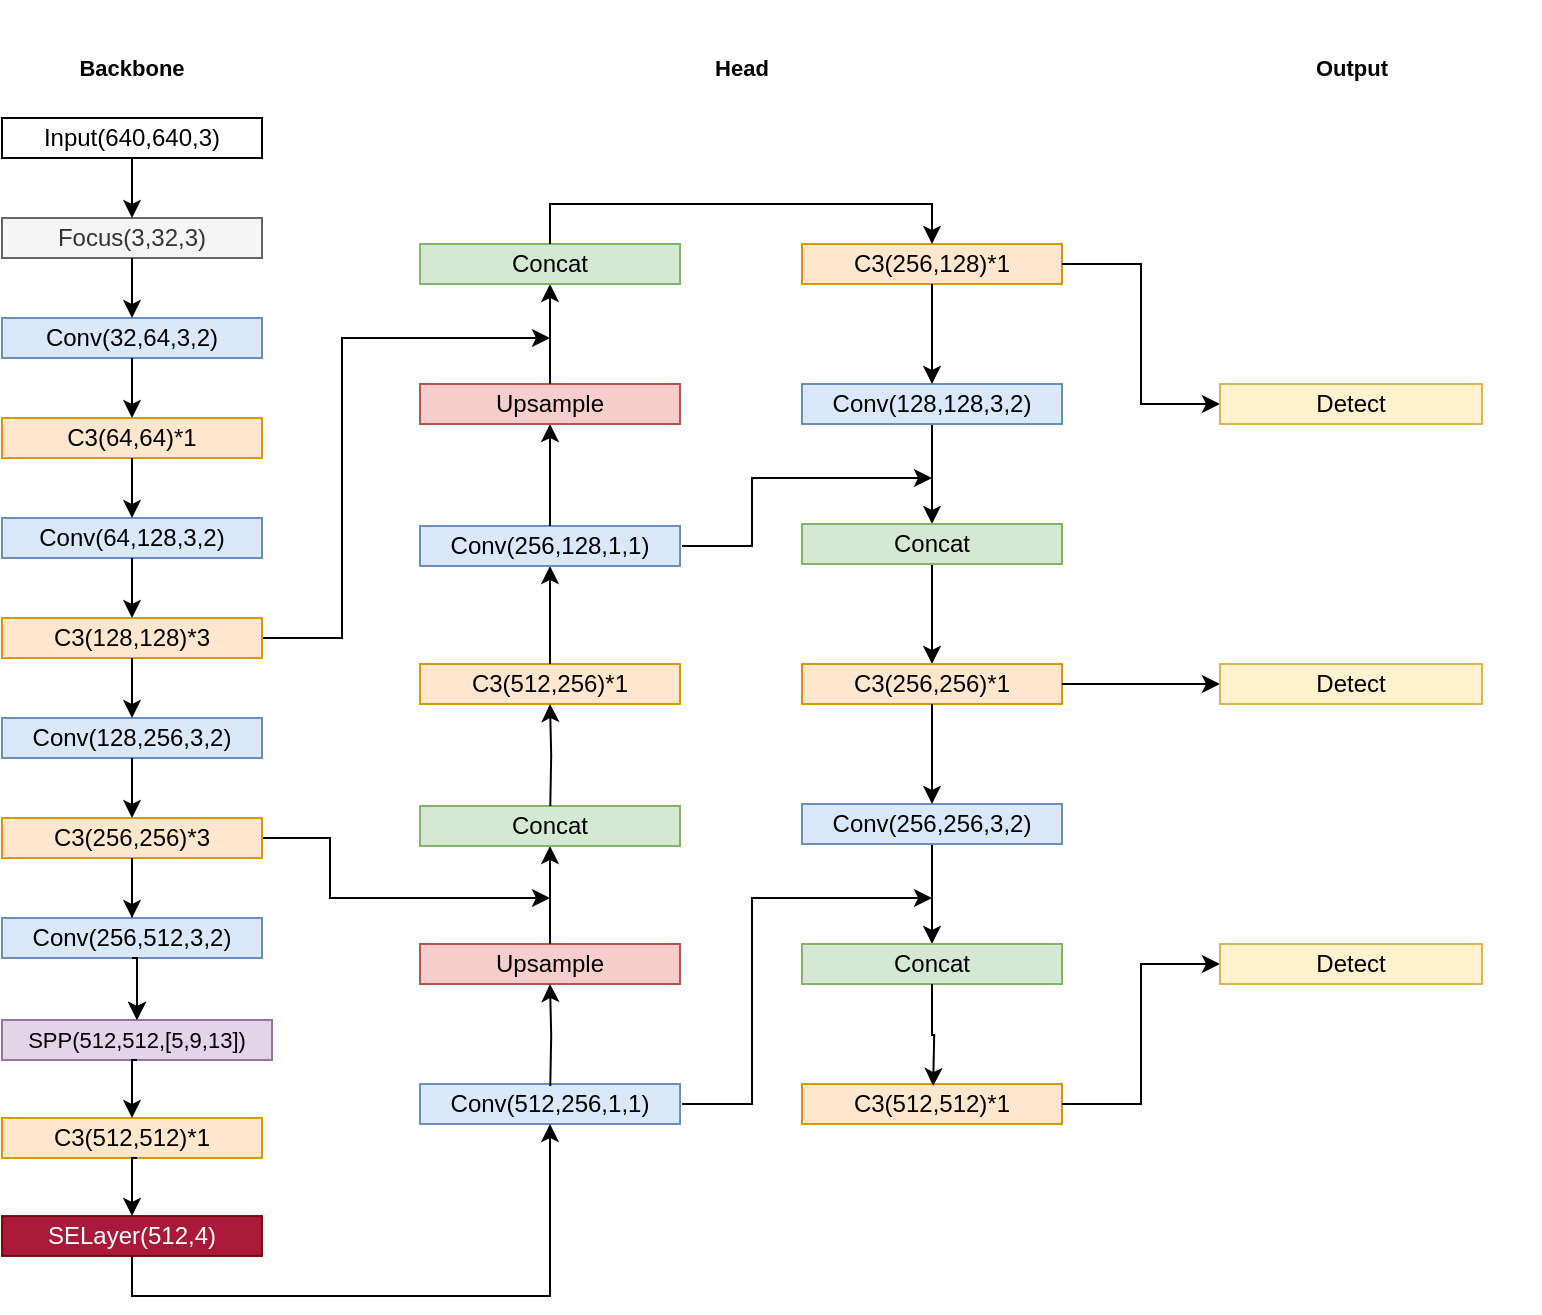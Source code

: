 <mxfile version="17.4.5" type="github">
  <diagram id="c4dD5m3eZ78O99NW7Sv5" name="第 1 页">
    <mxGraphModel dx="1238" dy="1022" grid="0" gridSize="10" guides="1" tooltips="1" connect="1" arrows="1" fold="1" page="0" pageScale="1" pageWidth="827" pageHeight="1169" math="0" shadow="0">
      <root>
        <mxCell id="0" />
        <mxCell id="1" parent="0" />
        <mxCell id="M7tG_Qng9T_QMlYk3fe1-77" value="" style="group" parent="1" vertex="1" connectable="0">
          <mxGeometry x="229" y="-25" width="769" height="579" as="geometry" />
        </mxCell>
        <mxCell id="M7tG_Qng9T_QMlYk3fe1-52" value="" style="group" parent="M7tG_Qng9T_QMlYk3fe1-77" vertex="1" connectable="0">
          <mxGeometry x="209" y="122" width="130" height="440" as="geometry" />
        </mxCell>
        <mxCell id="M7tG_Qng9T_QMlYk3fe1-26" value="Conv(512,256,1,1)" style="rounded=0;whiteSpace=wrap;html=1;fillColor=#dae8fc;strokeColor=#6c8ebf;" parent="M7tG_Qng9T_QMlYk3fe1-52" vertex="1">
          <mxGeometry y="420" width="130" height="20" as="geometry" />
        </mxCell>
        <mxCell id="M7tG_Qng9T_QMlYk3fe1-27" value="Upsample" style="rounded=0;whiteSpace=wrap;html=1;fillColor=#f8cecc;strokeColor=#b85450;" parent="M7tG_Qng9T_QMlYk3fe1-52" vertex="1">
          <mxGeometry y="350" width="130" height="20" as="geometry" />
        </mxCell>
        <mxCell id="M7tG_Qng9T_QMlYk3fe1-58" style="edgeStyle=orthogonalEdgeStyle;rounded=0;orthogonalLoop=1;jettySize=auto;html=1;exitX=0.5;exitY=0;exitDx=0;exitDy=0;entryX=0.5;entryY=1;entryDx=0;entryDy=0;fontSize=11;" parent="M7tG_Qng9T_QMlYk3fe1-52" source="M7tG_Qng9T_QMlYk3fe1-27" target="M7tG_Qng9T_QMlYk3fe1-29" edge="1">
          <mxGeometry relative="1" as="geometry" />
        </mxCell>
        <mxCell id="M7tG_Qng9T_QMlYk3fe1-29" value="Concat" style="rounded=0;whiteSpace=wrap;html=1;fillColor=#d5e8d4;strokeColor=#82b366;" parent="M7tG_Qng9T_QMlYk3fe1-52" vertex="1">
          <mxGeometry y="281" width="130" height="20" as="geometry" />
        </mxCell>
        <mxCell id="M7tG_Qng9T_QMlYk3fe1-30" value="C3(512,256)*1" style="rounded=0;whiteSpace=wrap;html=1;fillColor=#ffe6cc;strokeColor=#d79b00;" parent="M7tG_Qng9T_QMlYk3fe1-52" vertex="1">
          <mxGeometry y="210" width="130" height="20" as="geometry" />
        </mxCell>
        <mxCell id="M7tG_Qng9T_QMlYk3fe1-56" style="edgeStyle=orthogonalEdgeStyle;rounded=0;orthogonalLoop=1;jettySize=auto;html=1;fontSize=11;entryX=0.5;entryY=1;entryDx=0;entryDy=0;" parent="M7tG_Qng9T_QMlYk3fe1-52" source="M7tG_Qng9T_QMlYk3fe1-30" target="M7tG_Qng9T_QMlYk3fe1-31" edge="1">
          <mxGeometry relative="1" as="geometry" />
        </mxCell>
        <mxCell id="M7tG_Qng9T_QMlYk3fe1-31" value="Conv(256,128,1,1)" style="rounded=0;whiteSpace=wrap;html=1;fillColor=#dae8fc;strokeColor=#6c8ebf;" parent="M7tG_Qng9T_QMlYk3fe1-52" vertex="1">
          <mxGeometry y="141" width="130" height="20" as="geometry" />
        </mxCell>
        <mxCell id="M7tG_Qng9T_QMlYk3fe1-55" style="edgeStyle=orthogonalEdgeStyle;rounded=0;orthogonalLoop=1;jettySize=auto;html=1;exitX=0.5;exitY=0;exitDx=0;exitDy=0;entryX=0.5;entryY=1;entryDx=0;entryDy=0;fontSize=11;" parent="M7tG_Qng9T_QMlYk3fe1-52" source="M7tG_Qng9T_QMlYk3fe1-31" target="M7tG_Qng9T_QMlYk3fe1-32" edge="1">
          <mxGeometry relative="1" as="geometry" />
        </mxCell>
        <mxCell id="M7tG_Qng9T_QMlYk3fe1-32" value="Upsample" style="rounded=0;whiteSpace=wrap;html=1;fillColor=#f8cecc;strokeColor=#b85450;" parent="M7tG_Qng9T_QMlYk3fe1-52" vertex="1">
          <mxGeometry y="70" width="130" height="20" as="geometry" />
        </mxCell>
        <mxCell id="M7tG_Qng9T_QMlYk3fe1-54" style="edgeStyle=orthogonalEdgeStyle;rounded=0;orthogonalLoop=1;jettySize=auto;html=1;exitX=0.5;exitY=0;exitDx=0;exitDy=0;entryX=0.5;entryY=1;entryDx=0;entryDy=0;fontSize=11;" parent="M7tG_Qng9T_QMlYk3fe1-52" source="M7tG_Qng9T_QMlYk3fe1-32" target="M7tG_Qng9T_QMlYk3fe1-33" edge="1">
          <mxGeometry relative="1" as="geometry" />
        </mxCell>
        <mxCell id="M7tG_Qng9T_QMlYk3fe1-33" value="Concat" style="rounded=0;whiteSpace=wrap;html=1;fillColor=#d5e8d4;strokeColor=#82b366;" parent="M7tG_Qng9T_QMlYk3fe1-52" vertex="1">
          <mxGeometry width="130" height="20" as="geometry" />
        </mxCell>
        <mxCell id="M7tG_Qng9T_QMlYk3fe1-53" value="" style="group" parent="M7tG_Qng9T_QMlYk3fe1-77" vertex="1" connectable="0">
          <mxGeometry x="400" y="122" width="130" height="440" as="geometry" />
        </mxCell>
        <mxCell id="M7tG_Qng9T_QMlYk3fe1-36" value="C3(256,128)*1" style="rounded=0;whiteSpace=wrap;html=1;fillColor=#ffe6cc;strokeColor=#d79b00;" parent="M7tG_Qng9T_QMlYk3fe1-53" vertex="1">
          <mxGeometry width="130" height="20" as="geometry" />
        </mxCell>
        <mxCell id="M7tG_Qng9T_QMlYk3fe1-60" style="edgeStyle=orthogonalEdgeStyle;rounded=0;orthogonalLoop=1;jettySize=auto;html=1;exitX=0.5;exitY=1;exitDx=0;exitDy=0;entryX=0.5;entryY=0;entryDx=0;entryDy=0;fontSize=11;" parent="M7tG_Qng9T_QMlYk3fe1-53" source="M7tG_Qng9T_QMlYk3fe1-37" target="M7tG_Qng9T_QMlYk3fe1-38" edge="1">
          <mxGeometry relative="1" as="geometry" />
        </mxCell>
        <mxCell id="M7tG_Qng9T_QMlYk3fe1-37" value="Conv(128,128,3,2)" style="rounded=0;whiteSpace=wrap;html=1;fillColor=#dae8fc;strokeColor=#6c8ebf;" parent="M7tG_Qng9T_QMlYk3fe1-53" vertex="1">
          <mxGeometry y="70" width="130" height="20" as="geometry" />
        </mxCell>
        <mxCell id="M7tG_Qng9T_QMlYk3fe1-35" style="edgeStyle=orthogonalEdgeStyle;rounded=0;orthogonalLoop=1;jettySize=auto;html=1;exitX=0.5;exitY=1;exitDx=0;exitDy=0;entryX=0.5;entryY=0;entryDx=0;entryDy=0;fontSize=11;" parent="M7tG_Qng9T_QMlYk3fe1-53" source="M7tG_Qng9T_QMlYk3fe1-36" target="M7tG_Qng9T_QMlYk3fe1-37" edge="1">
          <mxGeometry relative="1" as="geometry" />
        </mxCell>
        <mxCell id="M7tG_Qng9T_QMlYk3fe1-61" style="edgeStyle=orthogonalEdgeStyle;rounded=0;orthogonalLoop=1;jettySize=auto;html=1;exitX=0.5;exitY=1;exitDx=0;exitDy=0;entryX=0.5;entryY=0;entryDx=0;entryDy=0;fontSize=11;" parent="M7tG_Qng9T_QMlYk3fe1-53" source="M7tG_Qng9T_QMlYk3fe1-38" target="M7tG_Qng9T_QMlYk3fe1-40" edge="1">
          <mxGeometry relative="1" as="geometry" />
        </mxCell>
        <mxCell id="M7tG_Qng9T_QMlYk3fe1-38" value="Concat" style="rounded=0;whiteSpace=wrap;html=1;fillColor=#d5e8d4;strokeColor=#82b366;" parent="M7tG_Qng9T_QMlYk3fe1-53" vertex="1">
          <mxGeometry y="140" width="130" height="20" as="geometry" />
        </mxCell>
        <mxCell id="M7tG_Qng9T_QMlYk3fe1-40" value="C3(256,256)*1" style="rounded=0;whiteSpace=wrap;html=1;fillColor=#ffe6cc;strokeColor=#d79b00;" parent="M7tG_Qng9T_QMlYk3fe1-53" vertex="1">
          <mxGeometry y="210" width="130" height="20" as="geometry" />
        </mxCell>
        <mxCell id="M7tG_Qng9T_QMlYk3fe1-62" style="edgeStyle=orthogonalEdgeStyle;rounded=0;orthogonalLoop=1;jettySize=auto;html=1;exitX=0.5;exitY=1;exitDx=0;exitDy=0;entryX=0.5;entryY=0;entryDx=0;entryDy=0;fontSize=11;" parent="M7tG_Qng9T_QMlYk3fe1-53" source="M7tG_Qng9T_QMlYk3fe1-41" target="M7tG_Qng9T_QMlYk3fe1-42" edge="1">
          <mxGeometry relative="1" as="geometry" />
        </mxCell>
        <mxCell id="M7tG_Qng9T_QMlYk3fe1-41" value="Conv(256,256,3,2)" style="rounded=0;whiteSpace=wrap;html=1;fillColor=#dae8fc;strokeColor=#6c8ebf;" parent="M7tG_Qng9T_QMlYk3fe1-53" vertex="1">
          <mxGeometry y="280" width="130" height="20" as="geometry" />
        </mxCell>
        <mxCell id="M7tG_Qng9T_QMlYk3fe1-39" style="edgeStyle=orthogonalEdgeStyle;rounded=0;orthogonalLoop=1;jettySize=auto;html=1;exitX=0.5;exitY=1;exitDx=0;exitDy=0;entryX=0.5;entryY=0;entryDx=0;entryDy=0;fontSize=11;" parent="M7tG_Qng9T_QMlYk3fe1-53" source="M7tG_Qng9T_QMlYk3fe1-40" target="M7tG_Qng9T_QMlYk3fe1-41" edge="1">
          <mxGeometry relative="1" as="geometry" />
        </mxCell>
        <mxCell id="M7tG_Qng9T_QMlYk3fe1-42" value="Concat" style="rounded=0;whiteSpace=wrap;html=1;fillColor=#d5e8d4;strokeColor=#82b366;" parent="M7tG_Qng9T_QMlYk3fe1-53" vertex="1">
          <mxGeometry y="350" width="130" height="20" as="geometry" />
        </mxCell>
        <mxCell id="M7tG_Qng9T_QMlYk3fe1-43" value="C3(512,512)*1" style="rounded=0;whiteSpace=wrap;html=1;fillColor=#ffe6cc;strokeColor=#d79b00;" parent="M7tG_Qng9T_QMlYk3fe1-53" vertex="1">
          <mxGeometry y="420" width="130" height="20" as="geometry" />
        </mxCell>
        <mxCell id="M7tG_Qng9T_QMlYk3fe1-57" style="edgeStyle=orthogonalEdgeStyle;rounded=0;orthogonalLoop=1;jettySize=auto;html=1;exitX=0.5;exitY=1;exitDx=0;exitDy=0;fontSize=11;entryX=0.5;entryY=1;entryDx=0;entryDy=0;" parent="M7tG_Qng9T_QMlYk3fe1-77" target="M7tG_Qng9T_QMlYk3fe1-30" edge="1">
          <mxGeometry relative="1" as="geometry">
            <mxPoint x="274.143" y="403" as="sourcePoint" />
          </mxGeometry>
        </mxCell>
        <mxCell id="M7tG_Qng9T_QMlYk3fe1-59" style="edgeStyle=orthogonalEdgeStyle;rounded=0;orthogonalLoop=1;jettySize=auto;html=1;exitX=0.5;exitY=1;exitDx=0;exitDy=0;fontSize=11;entryX=0.5;entryY=1;entryDx=0;entryDy=0;" parent="M7tG_Qng9T_QMlYk3fe1-77" target="M7tG_Qng9T_QMlYk3fe1-27" edge="1">
          <mxGeometry relative="1" as="geometry">
            <mxPoint x="274.143" y="543" as="sourcePoint" />
          </mxGeometry>
        </mxCell>
        <mxCell id="M7tG_Qng9T_QMlYk3fe1-63" style="edgeStyle=orthogonalEdgeStyle;rounded=0;orthogonalLoop=1;jettySize=auto;html=1;exitX=0.5;exitY=1;exitDx=0;exitDy=0;fontSize=11;" parent="M7tG_Qng9T_QMlYk3fe1-77" source="M7tG_Qng9T_QMlYk3fe1-42" edge="1">
          <mxGeometry relative="1" as="geometry">
            <mxPoint x="465.571" y="543" as="targetPoint" />
          </mxGeometry>
        </mxCell>
        <mxCell id="M7tG_Qng9T_QMlYk3fe1-64" value="Backbone" style="text;html=1;strokeColor=none;fillColor=none;align=center;verticalAlign=middle;whiteSpace=wrap;rounded=0;fontSize=11;strokeWidth=2;fontStyle=1;flipV=1;" parent="M7tG_Qng9T_QMlYk3fe1-77" vertex="1">
          <mxGeometry x="35" y="19" width="60" height="30" as="geometry" />
        </mxCell>
        <mxCell id="M7tG_Qng9T_QMlYk3fe1-65" value="Head" style="text;html=1;strokeColor=none;fillColor=none;align=center;verticalAlign=middle;whiteSpace=wrap;rounded=0;fontSize=11;strokeWidth=2;fontStyle=1;flipV=1;" parent="M7tG_Qng9T_QMlYk3fe1-77" vertex="1">
          <mxGeometry x="340" y="19" width="60" height="30" as="geometry" />
        </mxCell>
        <mxCell id="M7tG_Qng9T_QMlYk3fe1-66" value="Output" style="text;html=1;strokeColor=none;fillColor=none;align=center;verticalAlign=middle;whiteSpace=wrap;rounded=0;fontSize=11;strokeWidth=2;fontStyle=1;flipV=1;" parent="M7tG_Qng9T_QMlYk3fe1-77" vertex="1">
          <mxGeometry x="644.5" y="19" width="60" height="30" as="geometry" />
        </mxCell>
        <mxCell id="M7tG_Qng9T_QMlYk3fe1-68" style="edgeStyle=orthogonalEdgeStyle;rounded=0;orthogonalLoop=1;jettySize=auto;html=1;fontSize=11;" parent="M7tG_Qng9T_QMlYk3fe1-77" edge="1">
          <mxGeometry relative="1" as="geometry">
            <mxPoint x="274" y="169" as="targetPoint" />
            <mxPoint x="130" y="319" as="sourcePoint" />
            <Array as="points">
              <mxPoint x="170" y="319" />
              <mxPoint x="170" y="169" />
            </Array>
          </mxGeometry>
        </mxCell>
        <mxCell id="M7tG_Qng9T_QMlYk3fe1-70" style="edgeStyle=orthogonalEdgeStyle;rounded=0;orthogonalLoop=1;jettySize=auto;html=1;fontSize=11;" parent="M7tG_Qng9T_QMlYk3fe1-77" edge="1">
          <mxGeometry relative="1" as="geometry">
            <mxPoint x="274" y="449" as="targetPoint" />
            <mxPoint x="130" y="419" as="sourcePoint" />
            <Array as="points">
              <mxPoint x="164" y="419" />
              <mxPoint x="164" y="449" />
            </Array>
          </mxGeometry>
        </mxCell>
        <mxCell id="M7tG_Qng9T_QMlYk3fe1-71" style="edgeStyle=orthogonalEdgeStyle;rounded=0;orthogonalLoop=1;jettySize=auto;html=1;exitX=0.5;exitY=0;exitDx=0;exitDy=0;entryX=0.5;entryY=0;entryDx=0;entryDy=0;fontSize=11;" parent="M7tG_Qng9T_QMlYk3fe1-77" source="M7tG_Qng9T_QMlYk3fe1-33" target="M7tG_Qng9T_QMlYk3fe1-36" edge="1">
          <mxGeometry relative="1" as="geometry" />
        </mxCell>
        <mxCell id="M7tG_Qng9T_QMlYk3fe1-72" style="edgeStyle=orthogonalEdgeStyle;rounded=0;orthogonalLoop=1;jettySize=auto;html=1;fontSize=11;" parent="M7tG_Qng9T_QMlYk3fe1-77" edge="1">
          <mxGeometry relative="1" as="geometry">
            <mxPoint x="465" y="239" as="targetPoint" />
            <mxPoint x="340" y="273" as="sourcePoint" />
            <Array as="points">
              <mxPoint x="375" y="273" />
              <mxPoint x="375" y="239" />
            </Array>
          </mxGeometry>
        </mxCell>
        <mxCell id="M7tG_Qng9T_QMlYk3fe1-73" style="edgeStyle=orthogonalEdgeStyle;rounded=0;orthogonalLoop=1;jettySize=auto;html=1;fontSize=11;" parent="M7tG_Qng9T_QMlYk3fe1-77" edge="1">
          <mxGeometry relative="1" as="geometry">
            <mxPoint x="465" y="449" as="targetPoint" />
            <mxPoint x="340" y="552" as="sourcePoint" />
            <Array as="points">
              <mxPoint x="375" y="552" />
            </Array>
          </mxGeometry>
        </mxCell>
        <mxCell id="M7tG_Qng9T_QMlYk3fe1-74" style="edgeStyle=orthogonalEdgeStyle;rounded=0;orthogonalLoop=1;jettySize=auto;html=1;exitX=1;exitY=0.5;exitDx=0;exitDy=0;entryX=0;entryY=0.5;entryDx=0;entryDy=0;fontSize=11;" parent="M7tG_Qng9T_QMlYk3fe1-77" source="M7tG_Qng9T_QMlYk3fe1-43" target="M7tG_Qng9T_QMlYk3fe1-49" edge="1">
          <mxGeometry relative="1" as="geometry" />
        </mxCell>
        <mxCell id="M7tG_Qng9T_QMlYk3fe1-75" style="edgeStyle=orthogonalEdgeStyle;rounded=0;orthogonalLoop=1;jettySize=auto;html=1;exitX=1;exitY=0.5;exitDx=0;exitDy=0;entryX=0;entryY=0.5;entryDx=0;entryDy=0;fontSize=11;" parent="M7tG_Qng9T_QMlYk3fe1-77" source="M7tG_Qng9T_QMlYk3fe1-40" target="M7tG_Qng9T_QMlYk3fe1-48" edge="1">
          <mxGeometry relative="1" as="geometry" />
        </mxCell>
        <mxCell id="M7tG_Qng9T_QMlYk3fe1-76" style="edgeStyle=orthogonalEdgeStyle;rounded=0;orthogonalLoop=1;jettySize=auto;html=1;exitX=1;exitY=0.5;exitDx=0;exitDy=0;entryX=0;entryY=0.5;entryDx=0;entryDy=0;fontSize=11;" parent="M7tG_Qng9T_QMlYk3fe1-77" source="M7tG_Qng9T_QMlYk3fe1-36" target="M7tG_Qng9T_QMlYk3fe1-44" edge="1">
          <mxGeometry relative="1" as="geometry" />
        </mxCell>
        <mxCell id="M7tG_Qng9T_QMlYk3fe1-1" value="Input(640,640,3)" style="rounded=0;whiteSpace=wrap;html=1;" parent="M7tG_Qng9T_QMlYk3fe1-77" vertex="1">
          <mxGeometry y="59" width="130" height="20" as="geometry" />
        </mxCell>
        <mxCell id="M7tG_Qng9T_QMlYk3fe1-2" value="Focus(3,32,3)" style="rounded=0;whiteSpace=wrap;html=1;fillColor=#f5f5f5;strokeColor=#666666;fontColor=#333333;" parent="M7tG_Qng9T_QMlYk3fe1-77" vertex="1">
          <mxGeometry y="109" width="130" height="20" as="geometry" />
        </mxCell>
        <mxCell id="M7tG_Qng9T_QMlYk3fe1-15" style="edgeStyle=orthogonalEdgeStyle;rounded=0;orthogonalLoop=1;jettySize=auto;html=1;exitX=0.5;exitY=1;exitDx=0;exitDy=0;entryX=0.5;entryY=0;entryDx=0;entryDy=0;fontSize=11;" parent="M7tG_Qng9T_QMlYk3fe1-77" source="M7tG_Qng9T_QMlYk3fe1-1" target="M7tG_Qng9T_QMlYk3fe1-2" edge="1">
          <mxGeometry relative="1" as="geometry" />
        </mxCell>
        <mxCell id="M7tG_Qng9T_QMlYk3fe1-3" value="Conv(32,64,3,2)" style="rounded=0;whiteSpace=wrap;html=1;fillColor=#dae8fc;strokeColor=#6c8ebf;" parent="M7tG_Qng9T_QMlYk3fe1-77" vertex="1">
          <mxGeometry y="159" width="130" height="20" as="geometry" />
        </mxCell>
        <mxCell id="M7tG_Qng9T_QMlYk3fe1-16" style="edgeStyle=orthogonalEdgeStyle;rounded=0;orthogonalLoop=1;jettySize=auto;html=1;exitX=0.5;exitY=1;exitDx=0;exitDy=0;fontSize=11;" parent="M7tG_Qng9T_QMlYk3fe1-77" source="M7tG_Qng9T_QMlYk3fe1-2" target="M7tG_Qng9T_QMlYk3fe1-3" edge="1">
          <mxGeometry relative="1" as="geometry" />
        </mxCell>
        <mxCell id="M7tG_Qng9T_QMlYk3fe1-4" value="C3(64,64)*1" style="rounded=0;whiteSpace=wrap;html=1;fillColor=#ffe6cc;strokeColor=#d79b00;" parent="M7tG_Qng9T_QMlYk3fe1-77" vertex="1">
          <mxGeometry y="209" width="130" height="20" as="geometry" />
        </mxCell>
        <mxCell id="M7tG_Qng9T_QMlYk3fe1-17" style="edgeStyle=orthogonalEdgeStyle;rounded=0;orthogonalLoop=1;jettySize=auto;html=1;exitX=0.5;exitY=1;exitDx=0;exitDy=0;entryX=0.5;entryY=0;entryDx=0;entryDy=0;fontSize=11;" parent="M7tG_Qng9T_QMlYk3fe1-77" source="M7tG_Qng9T_QMlYk3fe1-3" target="M7tG_Qng9T_QMlYk3fe1-4" edge="1">
          <mxGeometry relative="1" as="geometry" />
        </mxCell>
        <mxCell id="M7tG_Qng9T_QMlYk3fe1-5" value="Conv(64,128,3,2)" style="rounded=0;whiteSpace=wrap;html=1;fillColor=#dae8fc;strokeColor=#6c8ebf;" parent="M7tG_Qng9T_QMlYk3fe1-77" vertex="1">
          <mxGeometry y="259" width="130" height="20" as="geometry" />
        </mxCell>
        <mxCell id="M7tG_Qng9T_QMlYk3fe1-18" style="edgeStyle=orthogonalEdgeStyle;rounded=0;orthogonalLoop=1;jettySize=auto;html=1;exitX=0.5;exitY=1;exitDx=0;exitDy=0;entryX=0.5;entryY=0;entryDx=0;entryDy=0;fontSize=11;" parent="M7tG_Qng9T_QMlYk3fe1-77" source="M7tG_Qng9T_QMlYk3fe1-4" target="M7tG_Qng9T_QMlYk3fe1-5" edge="1">
          <mxGeometry relative="1" as="geometry" />
        </mxCell>
        <mxCell id="M7tG_Qng9T_QMlYk3fe1-6" value="C3(128,128)*3" style="rounded=0;whiteSpace=wrap;html=1;fillColor=#ffe6cc;strokeColor=#d79b00;" parent="M7tG_Qng9T_QMlYk3fe1-77" vertex="1">
          <mxGeometry y="309" width="130" height="20" as="geometry" />
        </mxCell>
        <mxCell id="M7tG_Qng9T_QMlYk3fe1-19" style="edgeStyle=orthogonalEdgeStyle;rounded=0;orthogonalLoop=1;jettySize=auto;html=1;exitX=0.5;exitY=1;exitDx=0;exitDy=0;entryX=0.5;entryY=0;entryDx=0;entryDy=0;fontSize=11;" parent="M7tG_Qng9T_QMlYk3fe1-77" source="M7tG_Qng9T_QMlYk3fe1-5" target="M7tG_Qng9T_QMlYk3fe1-6" edge="1">
          <mxGeometry relative="1" as="geometry" />
        </mxCell>
        <mxCell id="M7tG_Qng9T_QMlYk3fe1-7" value="Conv(128,256,3,2)" style="rounded=0;whiteSpace=wrap;html=1;fillColor=#dae8fc;strokeColor=#6c8ebf;" parent="M7tG_Qng9T_QMlYk3fe1-77" vertex="1">
          <mxGeometry y="359" width="130" height="20" as="geometry" />
        </mxCell>
        <mxCell id="M7tG_Qng9T_QMlYk3fe1-20" style="edgeStyle=orthogonalEdgeStyle;rounded=0;orthogonalLoop=1;jettySize=auto;html=1;exitX=0.5;exitY=1;exitDx=0;exitDy=0;entryX=0.5;entryY=0;entryDx=0;entryDy=0;fontSize=11;" parent="M7tG_Qng9T_QMlYk3fe1-77" source="M7tG_Qng9T_QMlYk3fe1-6" target="M7tG_Qng9T_QMlYk3fe1-7" edge="1">
          <mxGeometry relative="1" as="geometry" />
        </mxCell>
        <mxCell id="xgqLBBEpwhSFXulwtFEn-2" value="" style="edgeStyle=orthogonalEdgeStyle;rounded=0;orthogonalLoop=1;jettySize=auto;html=1;" edge="1" parent="M7tG_Qng9T_QMlYk3fe1-77" source="M7tG_Qng9T_QMlYk3fe1-8" target="M7tG_Qng9T_QMlYk3fe1-12">
          <mxGeometry relative="1" as="geometry" />
        </mxCell>
        <mxCell id="M7tG_Qng9T_QMlYk3fe1-8" value="C3(256,256)*3" style="rounded=0;whiteSpace=wrap;html=1;fillColor=#ffe6cc;strokeColor=#d79b00;" parent="M7tG_Qng9T_QMlYk3fe1-77" vertex="1">
          <mxGeometry y="409" width="130" height="20" as="geometry" />
        </mxCell>
        <mxCell id="M7tG_Qng9T_QMlYk3fe1-21" style="edgeStyle=orthogonalEdgeStyle;rounded=0;orthogonalLoop=1;jettySize=auto;html=1;exitX=0.5;exitY=1;exitDx=0;exitDy=0;entryX=0.5;entryY=0;entryDx=0;entryDy=0;fontSize=11;" parent="M7tG_Qng9T_QMlYk3fe1-77" source="M7tG_Qng9T_QMlYk3fe1-7" target="M7tG_Qng9T_QMlYk3fe1-8" edge="1">
          <mxGeometry relative="1" as="geometry" />
        </mxCell>
        <mxCell id="M7tG_Qng9T_QMlYk3fe1-9" value="Conv(256,512,3,2)" style="rounded=0;whiteSpace=wrap;html=1;fillColor=#dae8fc;strokeColor=#6c8ebf;" parent="M7tG_Qng9T_QMlYk3fe1-77" vertex="1">
          <mxGeometry y="459" width="130" height="20" as="geometry" />
        </mxCell>
        <mxCell id="M7tG_Qng9T_QMlYk3fe1-22" style="edgeStyle=orthogonalEdgeStyle;rounded=0;orthogonalLoop=1;jettySize=auto;html=1;exitX=0.5;exitY=1;exitDx=0;exitDy=0;entryX=0.5;entryY=0;entryDx=0;entryDy=0;fontSize=11;" parent="M7tG_Qng9T_QMlYk3fe1-77" source="M7tG_Qng9T_QMlYk3fe1-8" target="M7tG_Qng9T_QMlYk3fe1-9" edge="1">
          <mxGeometry relative="1" as="geometry" />
        </mxCell>
        <mxCell id="M7tG_Qng9T_QMlYk3fe1-12" value="&lt;font style=&quot;font-size: 11px&quot;&gt;SPP(512,512,[5,9,13])&lt;/font&gt;" style="rounded=0;whiteSpace=wrap;html=1;fillColor=#e1d5e7;strokeColor=#9673a6;" parent="M7tG_Qng9T_QMlYk3fe1-77" vertex="1">
          <mxGeometry y="510" width="135" height="20" as="geometry" />
        </mxCell>
        <mxCell id="M7tG_Qng9T_QMlYk3fe1-23" style="edgeStyle=orthogonalEdgeStyle;rounded=0;orthogonalLoop=1;jettySize=auto;html=1;exitX=0.5;exitY=1;exitDx=0;exitDy=0;entryX=0.5;entryY=0;entryDx=0;entryDy=0;fontSize=11;" parent="M7tG_Qng9T_QMlYk3fe1-77" source="M7tG_Qng9T_QMlYk3fe1-9" target="M7tG_Qng9T_QMlYk3fe1-12" edge="1">
          <mxGeometry relative="1" as="geometry" />
        </mxCell>
        <mxCell id="M7tG_Qng9T_QMlYk3fe1-13" value="C3(512,512)*1" style="rounded=0;whiteSpace=wrap;html=1;fillColor=#ffe6cc;strokeColor=#d79b00;" parent="M7tG_Qng9T_QMlYk3fe1-77" vertex="1">
          <mxGeometry y="559" width="130" height="20" as="geometry" />
        </mxCell>
        <mxCell id="M7tG_Qng9T_QMlYk3fe1-24" style="edgeStyle=orthogonalEdgeStyle;rounded=0;orthogonalLoop=1;jettySize=auto;html=1;exitX=0.5;exitY=1;exitDx=0;exitDy=0;entryX=0.5;entryY=0;entryDx=0;entryDy=0;fontSize=11;" parent="M7tG_Qng9T_QMlYk3fe1-77" source="M7tG_Qng9T_QMlYk3fe1-12" target="M7tG_Qng9T_QMlYk3fe1-13" edge="1">
          <mxGeometry relative="1" as="geometry" />
        </mxCell>
        <mxCell id="xgqLBBEpwhSFXulwtFEn-3" value="" style="group" vertex="1" connectable="0" parent="M7tG_Qng9T_QMlYk3fe1-77">
          <mxGeometry x="609" y="192" width="131" height="300" as="geometry" />
        </mxCell>
        <mxCell id="M7tG_Qng9T_QMlYk3fe1-44" value="Detect" style="rounded=0;whiteSpace=wrap;html=1;fillColor=#fff2cc;strokeColor=#d6b656;container=0;" parent="xgqLBBEpwhSFXulwtFEn-3" vertex="1">
          <mxGeometry width="131" height="20" as="geometry" />
        </mxCell>
        <mxCell id="M7tG_Qng9T_QMlYk3fe1-48" value="Detect" style="rounded=0;whiteSpace=wrap;html=1;fillColor=#fff2cc;strokeColor=#d6b656;container=0;" parent="xgqLBBEpwhSFXulwtFEn-3" vertex="1">
          <mxGeometry y="140" width="131" height="20" as="geometry" />
        </mxCell>
        <mxCell id="M7tG_Qng9T_QMlYk3fe1-49" value="Detect" style="rounded=0;whiteSpace=wrap;html=1;fillColor=#fff2cc;strokeColor=#d6b656;container=0;" parent="xgqLBBEpwhSFXulwtFEn-3" vertex="1">
          <mxGeometry y="280" width="131" height="20" as="geometry" />
        </mxCell>
        <mxCell id="xgqLBBEpwhSFXulwtFEn-6" style="edgeStyle=orthogonalEdgeStyle;rounded=0;orthogonalLoop=1;jettySize=auto;html=1;exitX=0.5;exitY=1;exitDx=0;exitDy=0;entryX=0.5;entryY=1;entryDx=0;entryDy=0;" edge="1" parent="1" source="xgqLBBEpwhSFXulwtFEn-1" target="M7tG_Qng9T_QMlYk3fe1-26">
          <mxGeometry relative="1" as="geometry" />
        </mxCell>
        <mxCell id="xgqLBBEpwhSFXulwtFEn-1" value="SELayer(512,4)" style="rounded=0;whiteSpace=wrap;html=1;fillColor=#a20025;strokeColor=#6F0000;fontColor=#ffffff;opacity=90;" vertex="1" parent="1">
          <mxGeometry x="229" y="583" width="130" height="20" as="geometry" />
        </mxCell>
        <mxCell id="xgqLBBEpwhSFXulwtFEn-5" style="edgeStyle=orthogonalEdgeStyle;rounded=0;orthogonalLoop=1;jettySize=auto;html=1;exitX=0.5;exitY=1;exitDx=0;exitDy=0;entryX=0.5;entryY=0;entryDx=0;entryDy=0;fontSize=11;" edge="1" parent="1">
          <mxGeometry relative="1" as="geometry">
            <mxPoint x="296.5" y="554" as="sourcePoint" />
            <mxPoint x="294" y="583" as="targetPoint" />
          </mxGeometry>
        </mxCell>
      </root>
    </mxGraphModel>
  </diagram>
</mxfile>
